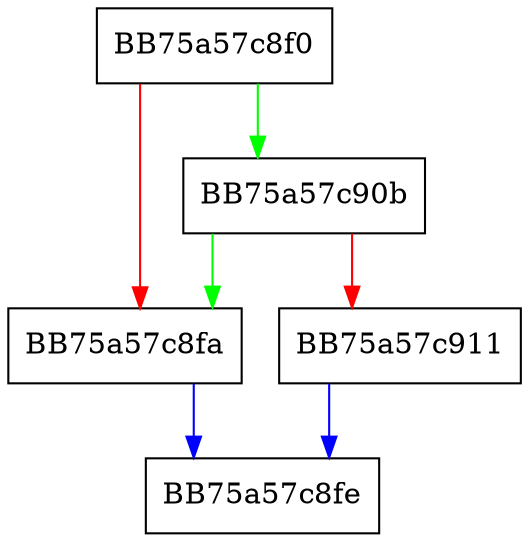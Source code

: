 digraph luaC_barrierback {
  node [shape="box"];
  graph [splines=ortho];
  BB75a57c8f0 -> BB75a57c90b [color="green"];
  BB75a57c8f0 -> BB75a57c8fa [color="red"];
  BB75a57c8fa -> BB75a57c8fe [color="blue"];
  BB75a57c90b -> BB75a57c8fa [color="green"];
  BB75a57c90b -> BB75a57c911 [color="red"];
  BB75a57c911 -> BB75a57c8fe [color="blue"];
}